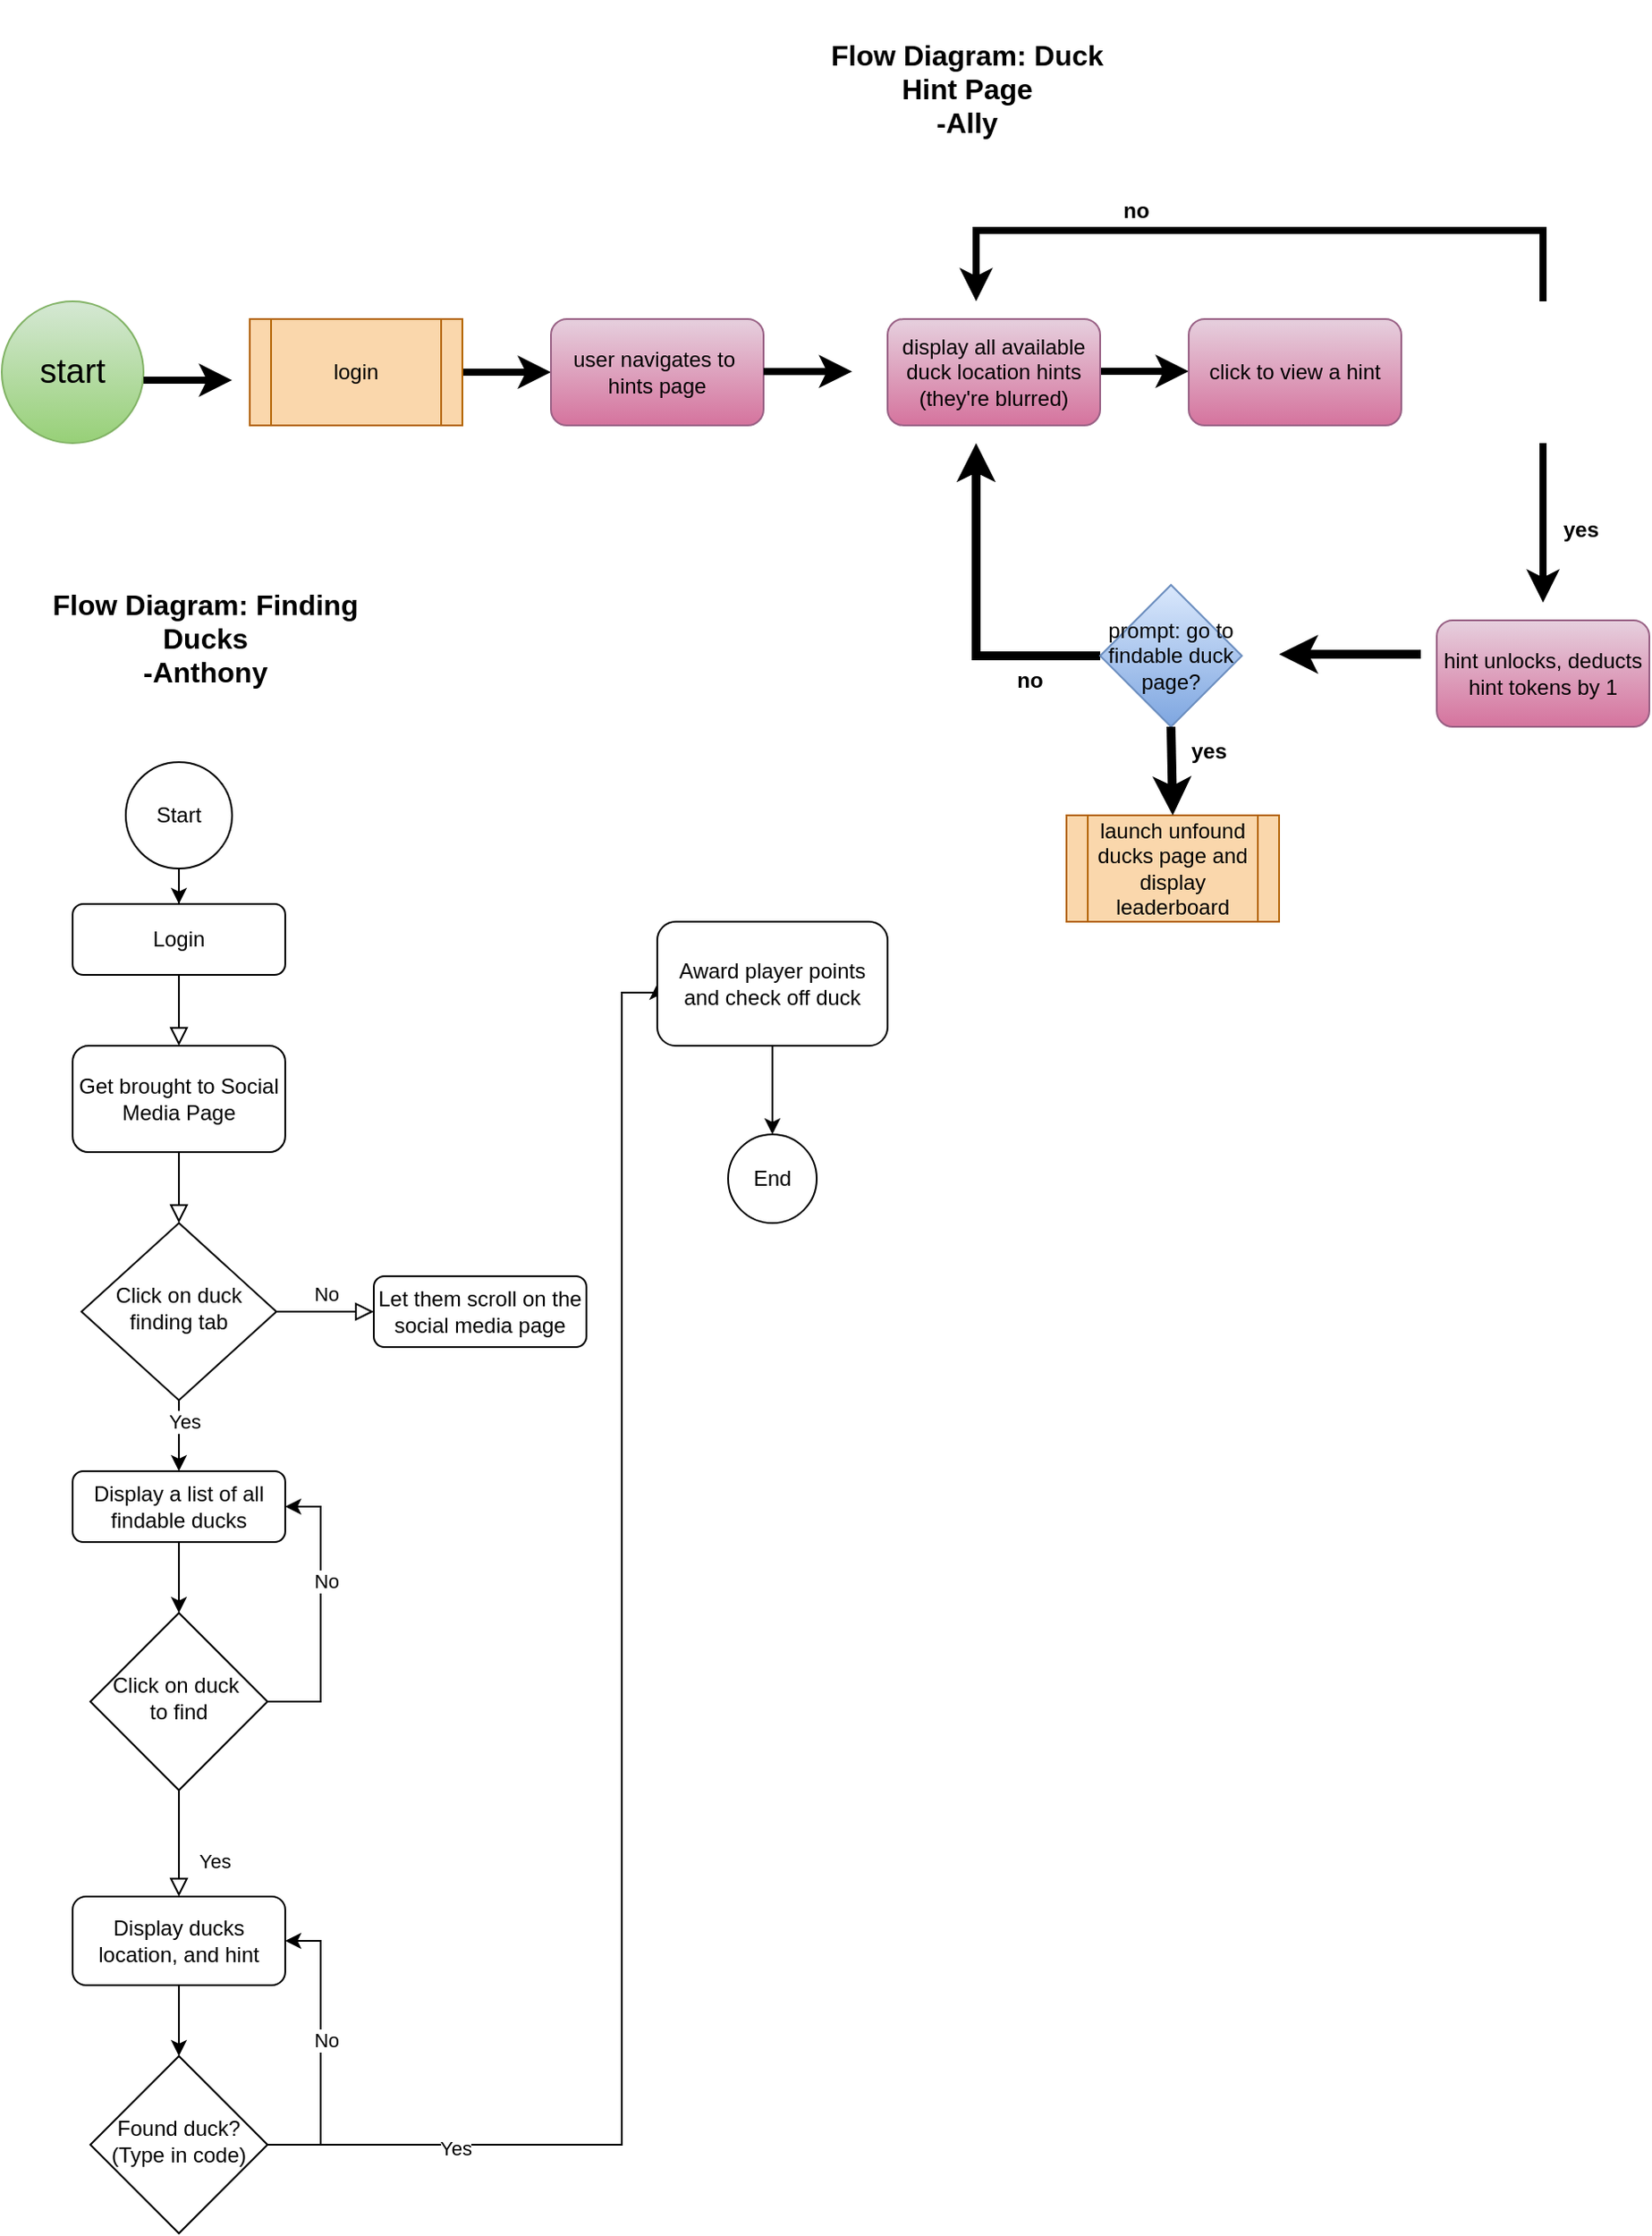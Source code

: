 <mxfile version="28.2.3">
  <diagram name="Page-1" id="no7sMWZ0IroEb9cLd63S">
    <mxGraphModel dx="3065" dy="1510" grid="1" gridSize="10" guides="1" tooltips="1" connect="1" arrows="1" fold="1" page="1" pageScale="1" pageWidth="850" pageHeight="1100" math="0" shadow="0">
      <root>
        <mxCell id="0" />
        <mxCell id="1" parent="0" />
        <mxCell id="stlhFTR_ZvYQrXSJAAmz-15" value="&lt;font style=&quot;font-size: 19px;&quot;&gt;&lt;font style=&quot;&quot;&gt;star&lt;/font&gt;t&lt;/font&gt;" style="ellipse;whiteSpace=wrap;html=1;aspect=fixed;fillColor=#d5e8d4;gradientColor=#97d077;strokeColor=#82b366;" vertex="1" parent="1">
          <mxGeometry x="-100" y="200" width="80" height="80" as="geometry" />
        </mxCell>
        <mxCell id="stlhFTR_ZvYQrXSJAAmz-16" value="" style="endArrow=classic;html=1;rounded=0;strokeWidth=4;" edge="1" parent="1">
          <mxGeometry width="50" height="50" relative="1" as="geometry">
            <mxPoint x="160" y="240" as="sourcePoint" />
            <mxPoint x="210" y="240" as="targetPoint" />
          </mxGeometry>
        </mxCell>
        <mxCell id="stlhFTR_ZvYQrXSJAAmz-17" value="user navigates to&amp;nbsp;&lt;div&gt;hints page&lt;/div&gt;" style="rounded=1;whiteSpace=wrap;html=1;fillColor=#e6d0de;strokeColor=#996185;gradientColor=#d5739d;" vertex="1" parent="1">
          <mxGeometry x="210" y="210" width="120" height="60" as="geometry" />
        </mxCell>
        <mxCell id="stlhFTR_ZvYQrXSJAAmz-18" value="" style="endArrow=classic;html=1;rounded=0;strokeWidth=4;" edge="1" parent="1">
          <mxGeometry width="50" height="50" relative="1" as="geometry">
            <mxPoint x="520" y="239.5" as="sourcePoint" />
            <mxPoint x="570" y="239.5" as="targetPoint" />
          </mxGeometry>
        </mxCell>
        <mxCell id="stlhFTR_ZvYQrXSJAAmz-19" value="" style="endArrow=classic;html=1;rounded=0;strokeWidth=4;" edge="1" parent="1">
          <mxGeometry width="50" height="50" relative="1" as="geometry">
            <mxPoint x="770" y="280" as="sourcePoint" />
            <mxPoint x="770" y="370" as="targetPoint" />
          </mxGeometry>
        </mxCell>
        <mxCell id="stlhFTR_ZvYQrXSJAAmz-20" value="&lt;font style=&quot;font-size: 12px;&quot;&gt;no&lt;/font&gt;" style="text;strokeColor=none;fillColor=none;html=1;fontSize=24;fontStyle=1;verticalAlign=middle;align=center;" vertex="1" parent="1">
          <mxGeometry x="510" y="140" width="60" height="10" as="geometry" />
        </mxCell>
        <mxCell id="stlhFTR_ZvYQrXSJAAmz-21" value="" style="endArrow=classic;html=1;rounded=0;strokeWidth=4;" edge="1" parent="1">
          <mxGeometry width="50" height="50" relative="1" as="geometry">
            <mxPoint x="770" y="200" as="sourcePoint" />
            <mxPoint x="450" y="200" as="targetPoint" />
            <Array as="points">
              <mxPoint x="770" y="160" />
              <mxPoint x="450" y="160" />
            </Array>
          </mxGeometry>
        </mxCell>
        <mxCell id="stlhFTR_ZvYQrXSJAAmz-22" value="hint unlocks, deducts hint tokens by 1" style="rounded=1;whiteSpace=wrap;html=1;fillColor=#e6d0de;gradientColor=#d5739d;strokeColor=#996185;" vertex="1" parent="1">
          <mxGeometry x="710" y="380" width="120" height="60" as="geometry" />
        </mxCell>
        <mxCell id="stlhFTR_ZvYQrXSJAAmz-23" value="login" style="shape=process;whiteSpace=wrap;html=1;backgroundOutline=1;fillColor=#fad7ac;strokeColor=#b46504;" vertex="1" parent="1">
          <mxGeometry x="40" y="210" width="120" height="60" as="geometry" />
        </mxCell>
        <mxCell id="stlhFTR_ZvYQrXSJAAmz-24" value="" style="endArrow=classic;html=1;rounded=0;strokeWidth=4;" edge="1" parent="1">
          <mxGeometry width="50" height="50" relative="1" as="geometry">
            <mxPoint x="-20" y="244.47" as="sourcePoint" />
            <mxPoint x="30" y="244.47" as="targetPoint" />
          </mxGeometry>
        </mxCell>
        <mxCell id="stlhFTR_ZvYQrXSJAAmz-25" value="&lt;font style=&quot;font-size: 12px;&quot;&gt;yes&lt;/font&gt;" style="text;strokeColor=none;fillColor=none;html=1;fontSize=24;fontStyle=1;verticalAlign=middle;align=center;" vertex="1" parent="1">
          <mxGeometry x="761" y="320" width="60" height="10" as="geometry" />
        </mxCell>
        <mxCell id="stlhFTR_ZvYQrXSJAAmz-26" value="display all available duck location hints (they&#39;re blurred)" style="rounded=1;whiteSpace=wrap;html=1;fillColor=#e6d0de;strokeColor=#996185;gradientColor=#d5739d;" vertex="1" parent="1">
          <mxGeometry x="400" y="210" width="120" height="60" as="geometry" />
        </mxCell>
        <mxCell id="stlhFTR_ZvYQrXSJAAmz-27" value="" style="endArrow=classic;html=1;rounded=0;strokeWidth=4;" edge="1" parent="1">
          <mxGeometry width="50" height="50" relative="1" as="geometry">
            <mxPoint x="330" y="239.57" as="sourcePoint" />
            <mxPoint x="380" y="239.57" as="targetPoint" />
          </mxGeometry>
        </mxCell>
        <mxCell id="stlhFTR_ZvYQrXSJAAmz-28" value="click to view a hint" style="rounded=1;whiteSpace=wrap;html=1;fillColor=#e6d0de;gradientColor=#d5739d;strokeColor=#996185;" vertex="1" parent="1">
          <mxGeometry x="570" y="210" width="120" height="60" as="geometry" />
        </mxCell>
        <mxCell id="stlhFTR_ZvYQrXSJAAmz-29" value="" style="endArrow=classic;html=1;rounded=0;strokeWidth=5;" edge="1" parent="1">
          <mxGeometry width="50" height="50" relative="1" as="geometry">
            <mxPoint x="520" y="400" as="sourcePoint" />
            <mxPoint x="450" y="280" as="targetPoint" />
            <Array as="points">
              <mxPoint x="450" y="400" />
            </Array>
          </mxGeometry>
        </mxCell>
        <mxCell id="stlhFTR_ZvYQrXSJAAmz-30" value="prompt: go to findable duck page?" style="rhombus;whiteSpace=wrap;html=1;fillColor=#dae8fc;gradientColor=#7ea6e0;strokeColor=#6c8ebf;" vertex="1" parent="1">
          <mxGeometry x="520" y="360" width="80" height="80" as="geometry" />
        </mxCell>
        <mxCell id="stlhFTR_ZvYQrXSJAAmz-31" value="&lt;font style=&quot;font-size: 12px;&quot;&gt;no&lt;/font&gt;" style="text;strokeColor=none;fillColor=none;html=1;fontSize=24;fontStyle=1;verticalAlign=middle;align=center;" vertex="1" parent="1">
          <mxGeometry x="440" y="400" width="80" height="20" as="geometry" />
        </mxCell>
        <mxCell id="stlhFTR_ZvYQrXSJAAmz-32" value="" style="endArrow=classic;html=1;rounded=0;strokeWidth=5;" edge="1" parent="1">
          <mxGeometry width="50" height="50" relative="1" as="geometry">
            <mxPoint x="701" y="399.17" as="sourcePoint" />
            <mxPoint x="621" y="399.17" as="targetPoint" />
          </mxGeometry>
        </mxCell>
        <mxCell id="stlhFTR_ZvYQrXSJAAmz-33" value="launch unfound ducks page and display leaderboard" style="shape=process;whiteSpace=wrap;html=1;backgroundOutline=1;fillColor=#fad7ac;strokeColor=#b46504;" vertex="1" parent="1">
          <mxGeometry x="501" y="490" width="120" height="60" as="geometry" />
        </mxCell>
        <mxCell id="stlhFTR_ZvYQrXSJAAmz-34" value="" style="endArrow=classic;html=1;rounded=0;strokeWidth=5;exitX=0.5;exitY=1;exitDx=0;exitDy=0;entryX=0.5;entryY=0;entryDx=0;entryDy=0;" edge="1" parent="1" source="stlhFTR_ZvYQrXSJAAmz-30" target="stlhFTR_ZvYQrXSJAAmz-33">
          <mxGeometry width="50" height="50" relative="1" as="geometry">
            <mxPoint x="660" y="460" as="sourcePoint" />
            <mxPoint x="560" y="480" as="targetPoint" />
          </mxGeometry>
        </mxCell>
        <mxCell id="stlhFTR_ZvYQrXSJAAmz-35" value="&lt;font style=&quot;font-size: 12px;&quot;&gt;yes&lt;/font&gt;" style="text;strokeColor=none;fillColor=none;html=1;fontSize=24;fontStyle=1;verticalAlign=middle;align=center;" vertex="1" parent="1">
          <mxGeometry x="541" y="440" width="80" height="20" as="geometry" />
        </mxCell>
        <mxCell id="stlhFTR_ZvYQrXSJAAmz-36" value="&lt;font style=&quot;font-size: 16px;&quot;&gt;&lt;b&gt;Flow Diagram: Duck Hint Page&lt;/b&gt;&lt;/font&gt;&lt;div&gt;&lt;font style=&quot;font-size: 16px;&quot;&gt;&lt;b&gt;-Ally&lt;/b&gt;&lt;/font&gt;&lt;/div&gt;" style="text;html=1;align=center;verticalAlign=middle;whiteSpace=wrap;rounded=0;strokeWidth=4;" vertex="1" parent="1">
          <mxGeometry x="350" y="30" width="190" height="100" as="geometry" />
        </mxCell>
        <mxCell id="stlhFTR_ZvYQrXSJAAmz-37" value="" style="rounded=0;html=1;jettySize=auto;orthogonalLoop=1;fontSize=11;endArrow=block;endFill=0;endSize=8;strokeWidth=1;shadow=0;labelBackgroundColor=none;edgeStyle=orthogonalEdgeStyle;" edge="1" parent="1" source="stlhFTR_ZvYQrXSJAAmz-53" target="stlhFTR_ZvYQrXSJAAmz-42">
          <mxGeometry relative="1" as="geometry" />
        </mxCell>
        <mxCell id="stlhFTR_ZvYQrXSJAAmz-38" value="Login" style="rounded=1;whiteSpace=wrap;html=1;fontSize=12;glass=0;strokeWidth=1;shadow=0;" vertex="1" parent="1">
          <mxGeometry x="-60" y="540" width="120" height="40" as="geometry" />
        </mxCell>
        <mxCell id="stlhFTR_ZvYQrXSJAAmz-39" value="No" style="edgeStyle=orthogonalEdgeStyle;rounded=0;html=1;jettySize=auto;orthogonalLoop=1;fontSize=11;endArrow=block;endFill=0;endSize=8;strokeWidth=1;shadow=0;labelBackgroundColor=none;" edge="1" parent="1" source="stlhFTR_ZvYQrXSJAAmz-42" target="stlhFTR_ZvYQrXSJAAmz-43">
          <mxGeometry y="10" relative="1" as="geometry">
            <mxPoint as="offset" />
          </mxGeometry>
        </mxCell>
        <mxCell id="stlhFTR_ZvYQrXSJAAmz-40" value="" style="edgeStyle=orthogonalEdgeStyle;rounded=0;orthogonalLoop=1;jettySize=auto;html=1;" edge="1" parent="1" source="stlhFTR_ZvYQrXSJAAmz-42" target="stlhFTR_ZvYQrXSJAAmz-55">
          <mxGeometry relative="1" as="geometry" />
        </mxCell>
        <mxCell id="stlhFTR_ZvYQrXSJAAmz-41" value="&lt;div&gt;&lt;span style=&quot;background-color: light-dark(#ffffff, var(--ge-dark-color, #121212)); color: light-dark(rgb(0, 0, 0), rgb(255, 255, 255));&quot;&gt;Yes&lt;/span&gt;&lt;/div&gt;" style="edgeLabel;html=1;align=center;verticalAlign=middle;resizable=0;points=[];" vertex="1" connectable="0" parent="stlhFTR_ZvYQrXSJAAmz-40">
          <mxGeometry x="-0.433" y="3" relative="1" as="geometry">
            <mxPoint as="offset" />
          </mxGeometry>
        </mxCell>
        <mxCell id="stlhFTR_ZvYQrXSJAAmz-42" value="Click on duck finding tab" style="rhombus;whiteSpace=wrap;html=1;shadow=0;fontFamily=Helvetica;fontSize=12;align=center;strokeWidth=1;spacing=6;spacingTop=-4;" vertex="1" parent="1">
          <mxGeometry x="-55" y="720" width="110" height="100" as="geometry" />
        </mxCell>
        <mxCell id="stlhFTR_ZvYQrXSJAAmz-43" value="Let them scroll on the social media page" style="rounded=1;whiteSpace=wrap;html=1;fontSize=12;glass=0;strokeWidth=1;shadow=0;" vertex="1" parent="1">
          <mxGeometry x="110" y="750" width="120" height="40" as="geometry" />
        </mxCell>
        <mxCell id="stlhFTR_ZvYQrXSJAAmz-44" value="Yes" style="rounded=0;html=1;jettySize=auto;orthogonalLoop=1;fontSize=11;endArrow=block;endFill=0;endSize=8;strokeWidth=1;shadow=0;labelBackgroundColor=none;edgeStyle=orthogonalEdgeStyle;" edge="1" parent="1" source="stlhFTR_ZvYQrXSJAAmz-47" target="stlhFTR_ZvYQrXSJAAmz-49">
          <mxGeometry x="0.333" y="20" relative="1" as="geometry">
            <mxPoint as="offset" />
          </mxGeometry>
        </mxCell>
        <mxCell id="stlhFTR_ZvYQrXSJAAmz-45" style="edgeStyle=orthogonalEdgeStyle;rounded=0;orthogonalLoop=1;jettySize=auto;html=1;entryX=1;entryY=0.5;entryDx=0;entryDy=0;" edge="1" parent="1" source="stlhFTR_ZvYQrXSJAAmz-47" target="stlhFTR_ZvYQrXSJAAmz-55">
          <mxGeometry relative="1" as="geometry">
            <Array as="points">
              <mxPoint x="80" y="990" />
              <mxPoint x="80" y="880" />
            </Array>
          </mxGeometry>
        </mxCell>
        <mxCell id="stlhFTR_ZvYQrXSJAAmz-46" value="No" style="edgeLabel;html=1;align=center;verticalAlign=middle;resizable=0;points=[];" vertex="1" connectable="0" parent="stlhFTR_ZvYQrXSJAAmz-45">
          <mxGeometry x="0.222" y="-3" relative="1" as="geometry">
            <mxPoint as="offset" />
          </mxGeometry>
        </mxCell>
        <mxCell id="stlhFTR_ZvYQrXSJAAmz-47" value="Click on duck&amp;nbsp;&lt;div&gt;to find&lt;/div&gt;" style="rhombus;whiteSpace=wrap;html=1;shadow=0;fontFamily=Helvetica;fontSize=12;align=center;strokeWidth=1;spacing=6;spacingTop=-4;" vertex="1" parent="1">
          <mxGeometry x="-50" y="940" width="100" height="100" as="geometry" />
        </mxCell>
        <mxCell id="stlhFTR_ZvYQrXSJAAmz-48" value="" style="edgeStyle=orthogonalEdgeStyle;rounded=0;orthogonalLoop=1;jettySize=auto;html=1;" edge="1" parent="1" source="stlhFTR_ZvYQrXSJAAmz-49" target="stlhFTR_ZvYQrXSJAAmz-60">
          <mxGeometry relative="1" as="geometry" />
        </mxCell>
        <mxCell id="stlhFTR_ZvYQrXSJAAmz-49" value="Display ducks location, and hint" style="rounded=1;whiteSpace=wrap;html=1;fontSize=12;glass=0;strokeWidth=1;shadow=0;" vertex="1" parent="1">
          <mxGeometry x="-60" y="1100" width="120" height="50" as="geometry" />
        </mxCell>
        <mxCell id="stlhFTR_ZvYQrXSJAAmz-50" value="" style="edgeStyle=orthogonalEdgeStyle;rounded=0;orthogonalLoop=1;jettySize=auto;html=1;" edge="1" parent="1" source="stlhFTR_ZvYQrXSJAAmz-51" target="stlhFTR_ZvYQrXSJAAmz-38">
          <mxGeometry relative="1" as="geometry" />
        </mxCell>
        <mxCell id="stlhFTR_ZvYQrXSJAAmz-51" value="Start" style="ellipse;whiteSpace=wrap;html=1;aspect=fixed;" vertex="1" parent="1">
          <mxGeometry x="-30" y="460" width="60" height="60" as="geometry" />
        </mxCell>
        <mxCell id="stlhFTR_ZvYQrXSJAAmz-52" value="" style="rounded=0;html=1;jettySize=auto;orthogonalLoop=1;fontSize=11;endArrow=block;endFill=0;endSize=8;strokeWidth=1;shadow=0;labelBackgroundColor=none;edgeStyle=orthogonalEdgeStyle;" edge="1" parent="1" source="stlhFTR_ZvYQrXSJAAmz-38" target="stlhFTR_ZvYQrXSJAAmz-53">
          <mxGeometry relative="1" as="geometry">
            <mxPoint y="580" as="sourcePoint" />
            <mxPoint y="660" as="targetPoint" />
          </mxGeometry>
        </mxCell>
        <mxCell id="stlhFTR_ZvYQrXSJAAmz-53" value="Get brought to Social Media Page" style="rounded=1;whiteSpace=wrap;html=1;fontSize=12;glass=0;strokeWidth=1;shadow=0;" vertex="1" parent="1">
          <mxGeometry x="-60" y="620" width="120" height="60" as="geometry" />
        </mxCell>
        <mxCell id="stlhFTR_ZvYQrXSJAAmz-54" value="" style="edgeStyle=orthogonalEdgeStyle;rounded=0;orthogonalLoop=1;jettySize=auto;html=1;" edge="1" parent="1" source="stlhFTR_ZvYQrXSJAAmz-55" target="stlhFTR_ZvYQrXSJAAmz-47">
          <mxGeometry relative="1" as="geometry" />
        </mxCell>
        <mxCell id="stlhFTR_ZvYQrXSJAAmz-55" value="Display a list of all findable ducks" style="rounded=1;whiteSpace=wrap;html=1;fontSize=12;glass=0;strokeWidth=1;shadow=0;" vertex="1" parent="1">
          <mxGeometry x="-60" y="860" width="120" height="40" as="geometry" />
        </mxCell>
        <mxCell id="stlhFTR_ZvYQrXSJAAmz-56" style="edgeStyle=orthogonalEdgeStyle;rounded=0;orthogonalLoop=1;jettySize=auto;html=1;entryX=1;entryY=0.5;entryDx=0;entryDy=0;" edge="1" parent="1" source="stlhFTR_ZvYQrXSJAAmz-60" target="stlhFTR_ZvYQrXSJAAmz-49">
          <mxGeometry relative="1" as="geometry">
            <mxPoint x="70" y="1120" as="targetPoint" />
            <Array as="points">
              <mxPoint x="80" y="1240" />
              <mxPoint x="80" y="1125" />
            </Array>
          </mxGeometry>
        </mxCell>
        <mxCell id="stlhFTR_ZvYQrXSJAAmz-57" value="No" style="edgeLabel;html=1;align=center;verticalAlign=middle;resizable=0;points=[];" vertex="1" connectable="0" parent="stlhFTR_ZvYQrXSJAAmz-56">
          <mxGeometry x="0.086" y="-3" relative="1" as="geometry">
            <mxPoint as="offset" />
          </mxGeometry>
        </mxCell>
        <mxCell id="stlhFTR_ZvYQrXSJAAmz-58" style="edgeStyle=orthogonalEdgeStyle;rounded=0;orthogonalLoop=1;jettySize=auto;html=1;entryX=0;entryY=0.5;entryDx=0;entryDy=0;" edge="1" parent="1" source="stlhFTR_ZvYQrXSJAAmz-60" target="stlhFTR_ZvYQrXSJAAmz-62">
          <mxGeometry relative="1" as="geometry">
            <mxPoint x="260" y="530" as="targetPoint" />
            <Array as="points">
              <mxPoint x="250" y="1240" />
              <mxPoint x="250" y="590" />
            </Array>
          </mxGeometry>
        </mxCell>
        <mxCell id="stlhFTR_ZvYQrXSJAAmz-59" value="Yes" style="edgeLabel;html=1;align=center;verticalAlign=middle;resizable=0;points=[];" vertex="1" connectable="0" parent="stlhFTR_ZvYQrXSJAAmz-58">
          <mxGeometry x="-0.758" y="-2" relative="1" as="geometry">
            <mxPoint as="offset" />
          </mxGeometry>
        </mxCell>
        <mxCell id="stlhFTR_ZvYQrXSJAAmz-60" value="Found duck?&lt;div&gt;(Type in code)&lt;/div&gt;" style="rhombus;whiteSpace=wrap;html=1;shadow=0;fontFamily=Helvetica;fontSize=12;align=center;strokeWidth=1;spacing=6;spacingTop=-4;" vertex="1" parent="1">
          <mxGeometry x="-50" y="1190" width="100" height="100" as="geometry" />
        </mxCell>
        <mxCell id="stlhFTR_ZvYQrXSJAAmz-61" style="edgeStyle=orthogonalEdgeStyle;rounded=0;orthogonalLoop=1;jettySize=auto;html=1;" edge="1" parent="1" source="stlhFTR_ZvYQrXSJAAmz-62">
          <mxGeometry relative="1" as="geometry">
            <mxPoint x="335" y="670.0" as="targetPoint" />
          </mxGeometry>
        </mxCell>
        <mxCell id="stlhFTR_ZvYQrXSJAAmz-62" value="Award player points and check off duck" style="rounded=1;whiteSpace=wrap;html=1;" vertex="1" parent="1">
          <mxGeometry x="270" y="550" width="130" height="70" as="geometry" />
        </mxCell>
        <mxCell id="stlhFTR_ZvYQrXSJAAmz-63" value="End" style="ellipse;whiteSpace=wrap;html=1;aspect=fixed;" vertex="1" parent="1">
          <mxGeometry x="310" y="670" width="50" height="50" as="geometry" />
        </mxCell>
        <mxCell id="stlhFTR_ZvYQrXSJAAmz-64" value="&lt;font style=&quot;font-size: 16px;&quot;&gt;&lt;b&gt;Flow Diagram: Finding Ducks&lt;/b&gt;&lt;/font&gt;&lt;div&gt;&lt;font style=&quot;font-size: 16px;&quot;&gt;&lt;b&gt;-Anthony&lt;/b&gt;&lt;/font&gt;&lt;/div&gt;" style="text;html=1;align=center;verticalAlign=middle;whiteSpace=wrap;rounded=0;strokeWidth=4;" vertex="1" parent="1">
          <mxGeometry x="-80" y="340" width="190" height="100" as="geometry" />
        </mxCell>
      </root>
    </mxGraphModel>
  </diagram>
</mxfile>
